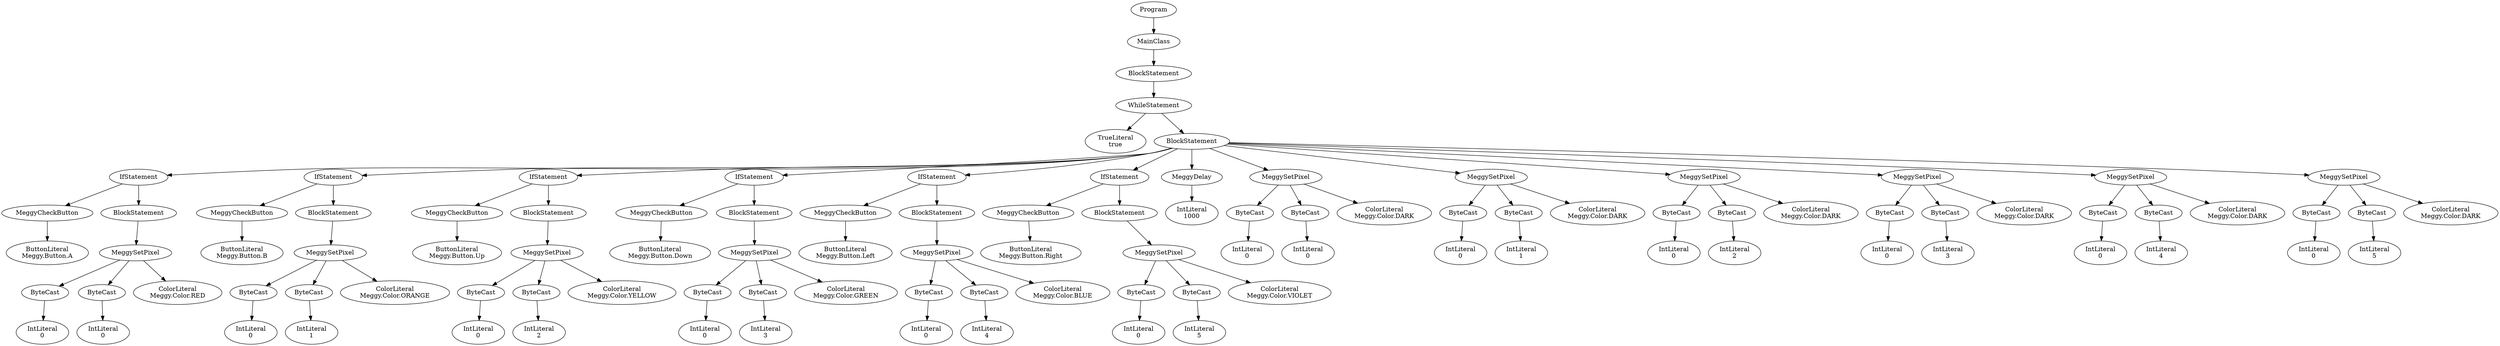 digraph ASTGraph {
0 [ label="Program" ];
1 [ label="MainClass" ];
0 -> 1
2 [ label="BlockStatement" ];
1 -> 2
3 [ label="WhileStatement" ];
2 -> 3
4 [ label="TrueLiteral\ntrue" ];
3 -> 4
5 [ label="BlockStatement" ];
3 -> 5
6 [ label="IfStatement" ];
5 -> 6
7 [ label="MeggyCheckButton" ];
6 -> 7
8 [ label="ButtonLiteral\nMeggy.Button.A" ];
7 -> 8
9 [ label="BlockStatement" ];
6 -> 9
10 [ label="MeggySetPixel" ];
9 -> 10
11 [ label="ByteCast" ];
10 -> 11
12 [ label="IntLiteral\n0" ];
11 -> 12
13 [ label="ByteCast" ];
10 -> 13
14 [ label="IntLiteral\n0" ];
13 -> 14
15 [ label="ColorLiteral\nMeggy.Color.RED" ];
10 -> 15
16 [ label="IfStatement" ];
5 -> 16
17 [ label="MeggyCheckButton" ];
16 -> 17
18 [ label="ButtonLiteral\nMeggy.Button.B" ];
17 -> 18
19 [ label="BlockStatement" ];
16 -> 19
20 [ label="MeggySetPixel" ];
19 -> 20
21 [ label="ByteCast" ];
20 -> 21
22 [ label="IntLiteral\n0" ];
21 -> 22
23 [ label="ByteCast" ];
20 -> 23
24 [ label="IntLiteral\n1" ];
23 -> 24
25 [ label="ColorLiteral\nMeggy.Color.ORANGE" ];
20 -> 25
26 [ label="IfStatement" ];
5 -> 26
27 [ label="MeggyCheckButton" ];
26 -> 27
28 [ label="ButtonLiteral\nMeggy.Button.Up" ];
27 -> 28
29 [ label="BlockStatement" ];
26 -> 29
30 [ label="MeggySetPixel" ];
29 -> 30
31 [ label="ByteCast" ];
30 -> 31
32 [ label="IntLiteral\n0" ];
31 -> 32
33 [ label="ByteCast" ];
30 -> 33
34 [ label="IntLiteral\n2" ];
33 -> 34
35 [ label="ColorLiteral\nMeggy.Color.YELLOW" ];
30 -> 35
36 [ label="IfStatement" ];
5 -> 36
37 [ label="MeggyCheckButton" ];
36 -> 37
38 [ label="ButtonLiteral\nMeggy.Button.Down" ];
37 -> 38
39 [ label="BlockStatement" ];
36 -> 39
40 [ label="MeggySetPixel" ];
39 -> 40
41 [ label="ByteCast" ];
40 -> 41
42 [ label="IntLiteral\n0" ];
41 -> 42
43 [ label="ByteCast" ];
40 -> 43
44 [ label="IntLiteral\n3" ];
43 -> 44
45 [ label="ColorLiteral\nMeggy.Color.GREEN" ];
40 -> 45
46 [ label="IfStatement" ];
5 -> 46
47 [ label="MeggyCheckButton" ];
46 -> 47
48 [ label="ButtonLiteral\nMeggy.Button.Left" ];
47 -> 48
49 [ label="BlockStatement" ];
46 -> 49
50 [ label="MeggySetPixel" ];
49 -> 50
51 [ label="ByteCast" ];
50 -> 51
52 [ label="IntLiteral\n0" ];
51 -> 52
53 [ label="ByteCast" ];
50 -> 53
54 [ label="IntLiteral\n4" ];
53 -> 54
55 [ label="ColorLiteral\nMeggy.Color.BLUE" ];
50 -> 55
56 [ label="IfStatement" ];
5 -> 56
57 [ label="MeggyCheckButton" ];
56 -> 57
58 [ label="ButtonLiteral\nMeggy.Button.Right" ];
57 -> 58
59 [ label="BlockStatement" ];
56 -> 59
60 [ label="MeggySetPixel" ];
59 -> 60
61 [ label="ByteCast" ];
60 -> 61
62 [ label="IntLiteral\n0" ];
61 -> 62
63 [ label="ByteCast" ];
60 -> 63
64 [ label="IntLiteral\n5" ];
63 -> 64
65 [ label="ColorLiteral\nMeggy.Color.VIOLET" ];
60 -> 65
66 [ label="MeggyDelay" ];
5 -> 66
67 [ label="IntLiteral\n1000" ];
66 -> 67
68 [ label="MeggySetPixel" ];
5 -> 68
69 [ label="ByteCast" ];
68 -> 69
70 [ label="IntLiteral\n0" ];
69 -> 70
71 [ label="ByteCast" ];
68 -> 71
72 [ label="IntLiteral\n0" ];
71 -> 72
73 [ label="ColorLiteral\nMeggy.Color.DARK" ];
68 -> 73
74 [ label="MeggySetPixel" ];
5 -> 74
75 [ label="ByteCast" ];
74 -> 75
76 [ label="IntLiteral\n0" ];
75 -> 76
77 [ label="ByteCast" ];
74 -> 77
78 [ label="IntLiteral\n1" ];
77 -> 78
79 [ label="ColorLiteral\nMeggy.Color.DARK" ];
74 -> 79
80 [ label="MeggySetPixel" ];
5 -> 80
81 [ label="ByteCast" ];
80 -> 81
82 [ label="IntLiteral\n0" ];
81 -> 82
83 [ label="ByteCast" ];
80 -> 83
84 [ label="IntLiteral\n2" ];
83 -> 84
85 [ label="ColorLiteral\nMeggy.Color.DARK" ];
80 -> 85
86 [ label="MeggySetPixel" ];
5 -> 86
87 [ label="ByteCast" ];
86 -> 87
88 [ label="IntLiteral\n0" ];
87 -> 88
89 [ label="ByteCast" ];
86 -> 89
90 [ label="IntLiteral\n3" ];
89 -> 90
91 [ label="ColorLiteral\nMeggy.Color.DARK" ];
86 -> 91
92 [ label="MeggySetPixel" ];
5 -> 92
93 [ label="ByteCast" ];
92 -> 93
94 [ label="IntLiteral\n0" ];
93 -> 94
95 [ label="ByteCast" ];
92 -> 95
96 [ label="IntLiteral\n4" ];
95 -> 96
97 [ label="ColorLiteral\nMeggy.Color.DARK" ];
92 -> 97
98 [ label="MeggySetPixel" ];
5 -> 98
99 [ label="ByteCast" ];
98 -> 99
100 [ label="IntLiteral\n0" ];
99 -> 100
101 [ label="ByteCast" ];
98 -> 101
102 [ label="IntLiteral\n5" ];
101 -> 102
103 [ label="ColorLiteral\nMeggy.Color.DARK" ];
98 -> 103
}
